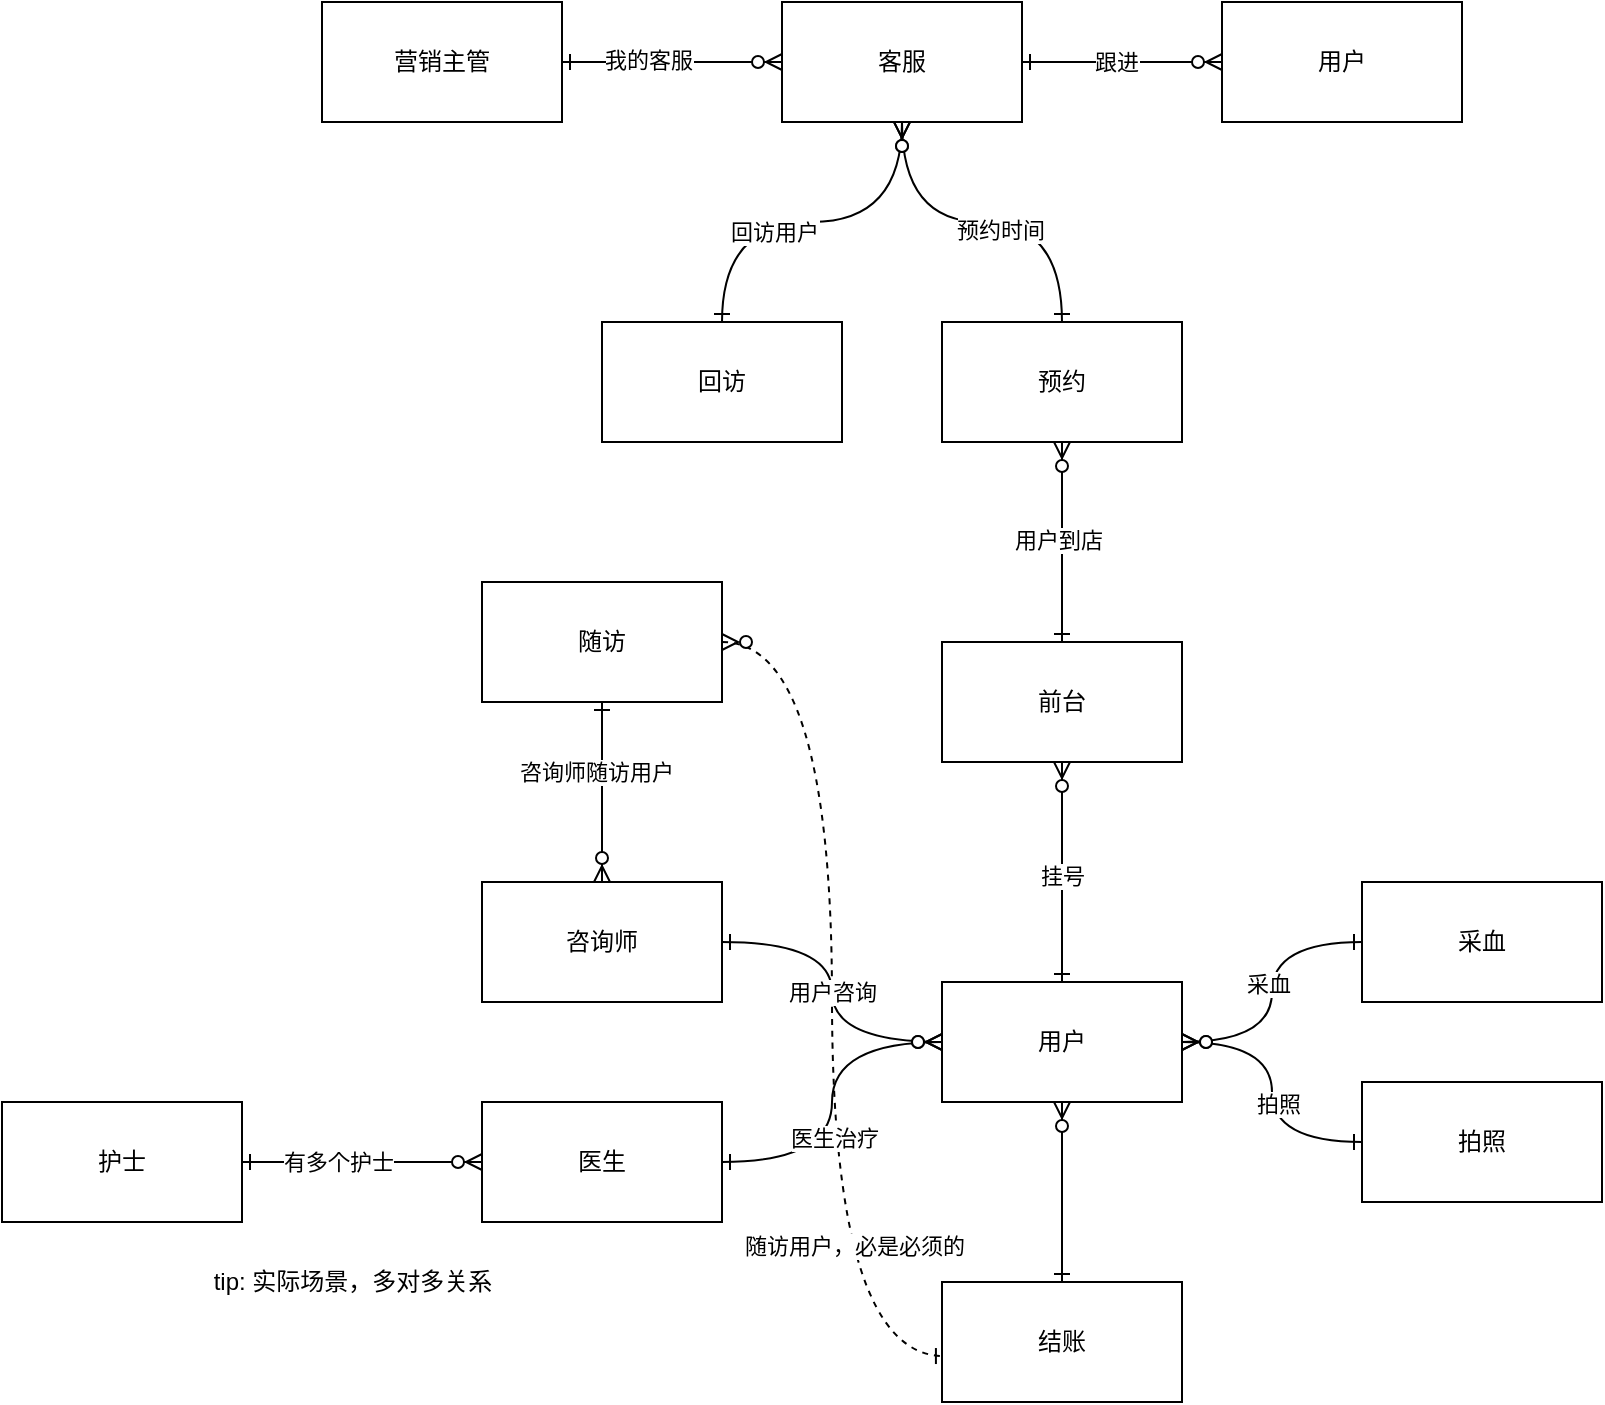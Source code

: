 <mxfile version="14.6.13" type="github">
  <diagram id="8aF56Z5qHwLwKqurhbDC" name="第 1 页">
    <mxGraphModel dx="1126" dy="714" grid="1" gridSize="10" guides="1" tooltips="1" connect="1" arrows="1" fold="1" page="1" pageScale="1" pageWidth="827" pageHeight="1169" math="0" shadow="0">
      <root>
        <mxCell id="0" />
        <mxCell id="1" parent="0" />
        <mxCell id="sEkb_Y1sP3h0UVLatof6-31" style="edgeStyle=orthogonalEdgeStyle;rounded=0;orthogonalLoop=1;jettySize=auto;html=1;entryX=1;entryY=0.5;entryDx=0;entryDy=0;startArrow=ERzeroToMany;startFill=1;endArrow=ERone;endFill=0;" edge="1" parent="1" source="sEkb_Y1sP3h0UVLatof6-1" target="sEkb_Y1sP3h0UVLatof6-2">
          <mxGeometry relative="1" as="geometry" />
        </mxCell>
        <mxCell id="sEkb_Y1sP3h0UVLatof6-32" value="跟进" style="edgeLabel;html=1;align=center;verticalAlign=middle;resizable=0;points=[];" vertex="1" connectable="0" parent="sEkb_Y1sP3h0UVLatof6-31">
          <mxGeometry x="0.06" relative="1" as="geometry">
            <mxPoint as="offset" />
          </mxGeometry>
        </mxCell>
        <mxCell id="sEkb_Y1sP3h0UVLatof6-1" value="用户" style="rounded=0;whiteSpace=wrap;html=1;" vertex="1" parent="1">
          <mxGeometry x="620" y="70" width="120" height="60" as="geometry" />
        </mxCell>
        <mxCell id="sEkb_Y1sP3h0UVLatof6-16" style="edgeStyle=orthogonalEdgeStyle;rounded=0;orthogonalLoop=1;jettySize=auto;html=1;startArrow=ERzeroToMany;startFill=1;endArrow=ERone;endFill=0;" edge="1" parent="1" source="sEkb_Y1sP3h0UVLatof6-2" target="sEkb_Y1sP3h0UVLatof6-6">
          <mxGeometry relative="1" as="geometry" />
        </mxCell>
        <mxCell id="sEkb_Y1sP3h0UVLatof6-30" value="我的客服" style="edgeLabel;html=1;align=center;verticalAlign=middle;resizable=0;points=[];" vertex="1" connectable="0" parent="sEkb_Y1sP3h0UVLatof6-16">
          <mxGeometry x="0.22" y="-1" relative="1" as="geometry">
            <mxPoint as="offset" />
          </mxGeometry>
        </mxCell>
        <mxCell id="sEkb_Y1sP3h0UVLatof6-34" style="edgeStyle=orthogonalEdgeStyle;rounded=0;orthogonalLoop=1;jettySize=auto;html=1;startArrow=ERzeroToMany;startFill=1;endArrow=ERone;endFill=0;curved=1;" edge="1" parent="1" source="sEkb_Y1sP3h0UVLatof6-2" target="sEkb_Y1sP3h0UVLatof6-33">
          <mxGeometry relative="1" as="geometry" />
        </mxCell>
        <mxCell id="sEkb_Y1sP3h0UVLatof6-38" value="预约时间" style="edgeLabel;html=1;align=center;verticalAlign=middle;resizable=0;points=[];" vertex="1" connectable="0" parent="sEkb_Y1sP3h0UVLatof6-34">
          <mxGeometry x="0.1" y="-4" relative="1" as="geometry">
            <mxPoint as="offset" />
          </mxGeometry>
        </mxCell>
        <mxCell id="sEkb_Y1sP3h0UVLatof6-36" style="edgeStyle=orthogonalEdgeStyle;curved=1;rounded=0;orthogonalLoop=1;jettySize=auto;html=1;entryX=0.5;entryY=0;entryDx=0;entryDy=0;startArrow=ERzeroToMany;startFill=1;endArrow=ERone;endFill=0;" edge="1" parent="1" source="sEkb_Y1sP3h0UVLatof6-2" target="sEkb_Y1sP3h0UVLatof6-35">
          <mxGeometry relative="1" as="geometry" />
        </mxCell>
        <mxCell id="sEkb_Y1sP3h0UVLatof6-39" value="回访用户" style="edgeLabel;html=1;align=center;verticalAlign=middle;resizable=0;points=[];" vertex="1" connectable="0" parent="sEkb_Y1sP3h0UVLatof6-36">
          <mxGeometry x="0.2" y="5" relative="1" as="geometry">
            <mxPoint as="offset" />
          </mxGeometry>
        </mxCell>
        <mxCell id="sEkb_Y1sP3h0UVLatof6-2" value="&lt;span&gt;客服&lt;/span&gt;" style="rounded=0;whiteSpace=wrap;html=1;" vertex="1" parent="1">
          <mxGeometry x="400" y="70" width="120" height="60" as="geometry" />
        </mxCell>
        <mxCell id="sEkb_Y1sP3h0UVLatof6-6" value="营销主管" style="rounded=0;whiteSpace=wrap;html=1;" vertex="1" parent="1">
          <mxGeometry x="170" y="70" width="120" height="60" as="geometry" />
        </mxCell>
        <mxCell id="sEkb_Y1sP3h0UVLatof6-41" style="edgeStyle=orthogonalEdgeStyle;curved=1;rounded=0;orthogonalLoop=1;jettySize=auto;html=1;startArrow=ERzeroToMany;startFill=1;endArrow=ERone;endFill=0;" edge="1" parent="1" source="sEkb_Y1sP3h0UVLatof6-8" target="sEkb_Y1sP3h0UVLatof6-20">
          <mxGeometry relative="1" as="geometry" />
        </mxCell>
        <mxCell id="sEkb_Y1sP3h0UVLatof6-42" value="挂号" style="edgeLabel;html=1;align=center;verticalAlign=middle;resizable=0;points=[];" vertex="1" connectable="0" parent="sEkb_Y1sP3h0UVLatof6-41">
          <mxGeometry x="0.036" y="2" relative="1" as="geometry">
            <mxPoint x="-2" as="offset" />
          </mxGeometry>
        </mxCell>
        <mxCell id="sEkb_Y1sP3h0UVLatof6-8" value="前台" style="rounded=0;whiteSpace=wrap;html=1;" vertex="1" parent="1">
          <mxGeometry x="480" y="390" width="120" height="60" as="geometry" />
        </mxCell>
        <mxCell id="sEkb_Y1sP3h0UVLatof6-64" style="edgeStyle=orthogonalEdgeStyle;curved=1;rounded=0;orthogonalLoop=1;jettySize=auto;html=1;entryX=0.008;entryY=0.617;entryDx=0;entryDy=0;entryPerimeter=0;startArrow=ERzeroToMany;startFill=1;endArrow=ERone;endFill=0;dashed=1;" edge="1" parent="1" source="sEkb_Y1sP3h0UVLatof6-9" target="sEkb_Y1sP3h0UVLatof6-27">
          <mxGeometry relative="1" as="geometry" />
        </mxCell>
        <mxCell id="sEkb_Y1sP3h0UVLatof6-65" value="随访用户，必是必须的" style="edgeLabel;html=1;align=center;verticalAlign=middle;resizable=0;points=[];" vertex="1" connectable="0" parent="sEkb_Y1sP3h0UVLatof6-64">
          <mxGeometry x="0.526" y="11" relative="1" as="geometry">
            <mxPoint as="offset" />
          </mxGeometry>
        </mxCell>
        <mxCell id="sEkb_Y1sP3h0UVLatof6-9" value="随访" style="rounded=0;whiteSpace=wrap;html=1;" vertex="1" parent="1">
          <mxGeometry x="250" y="360" width="120" height="60" as="geometry" />
        </mxCell>
        <mxCell id="sEkb_Y1sP3h0UVLatof6-49" style="edgeStyle=orthogonalEdgeStyle;curved=1;rounded=0;orthogonalLoop=1;jettySize=auto;html=1;startArrow=ERzeroToMany;startFill=1;endArrow=ERone;endFill=0;" edge="1" parent="1" source="sEkb_Y1sP3h0UVLatof6-10" target="sEkb_Y1sP3h0UVLatof6-25">
          <mxGeometry relative="1" as="geometry" />
        </mxCell>
        <mxCell id="sEkb_Y1sP3h0UVLatof6-50" value="有多个护士" style="edgeLabel;html=1;align=center;verticalAlign=middle;resizable=0;points=[];" vertex="1" connectable="0" parent="sEkb_Y1sP3h0UVLatof6-49">
          <mxGeometry x="0.2" relative="1" as="geometry">
            <mxPoint as="offset" />
          </mxGeometry>
        </mxCell>
        <mxCell id="sEkb_Y1sP3h0UVLatof6-10" value="医生" style="rounded=0;whiteSpace=wrap;html=1;" vertex="1" parent="1">
          <mxGeometry x="250" y="620" width="120" height="60" as="geometry" />
        </mxCell>
        <mxCell id="sEkb_Y1sP3h0UVLatof6-43" value="用户咨询" style="edgeStyle=orthogonalEdgeStyle;curved=1;rounded=0;orthogonalLoop=1;jettySize=auto;html=1;entryX=1;entryY=0.5;entryDx=0;entryDy=0;startArrow=ERzeroToMany;startFill=1;endArrow=ERone;endFill=0;" edge="1" parent="1" source="sEkb_Y1sP3h0UVLatof6-20" target="sEkb_Y1sP3h0UVLatof6-28">
          <mxGeometry relative="1" as="geometry" />
        </mxCell>
        <mxCell id="sEkb_Y1sP3h0UVLatof6-44" style="edgeStyle=orthogonalEdgeStyle;curved=1;rounded=0;orthogonalLoop=1;jettySize=auto;html=1;entryX=1;entryY=0.5;entryDx=0;entryDy=0;startArrow=ERzeroToMany;startFill=1;endArrow=ERone;endFill=0;" edge="1" parent="1" source="sEkb_Y1sP3h0UVLatof6-20" target="sEkb_Y1sP3h0UVLatof6-10">
          <mxGeometry relative="1" as="geometry" />
        </mxCell>
        <mxCell id="sEkb_Y1sP3h0UVLatof6-45" value="医生治疗" style="edgeLabel;html=1;align=center;verticalAlign=middle;resizable=0;points=[];" vertex="1" connectable="0" parent="sEkb_Y1sP3h0UVLatof6-44">
          <mxGeometry x="0.207" y="1" relative="1" as="geometry">
            <mxPoint as="offset" />
          </mxGeometry>
        </mxCell>
        <mxCell id="sEkb_Y1sP3h0UVLatof6-56" style="edgeStyle=orthogonalEdgeStyle;curved=1;rounded=0;orthogonalLoop=1;jettySize=auto;html=1;startArrow=ERzeroToMany;startFill=1;endArrow=ERone;endFill=0;" edge="1" parent="1" source="sEkb_Y1sP3h0UVLatof6-20" target="sEkb_Y1sP3h0UVLatof6-52">
          <mxGeometry relative="1" as="geometry" />
        </mxCell>
        <mxCell id="sEkb_Y1sP3h0UVLatof6-58" value="采血" style="edgeLabel;html=1;align=center;verticalAlign=middle;resizable=0;points=[];" vertex="1" connectable="0" parent="sEkb_Y1sP3h0UVLatof6-56">
          <mxGeometry x="0.057" y="2" relative="1" as="geometry">
            <mxPoint as="offset" />
          </mxGeometry>
        </mxCell>
        <mxCell id="sEkb_Y1sP3h0UVLatof6-57" style="edgeStyle=orthogonalEdgeStyle;curved=1;rounded=0;orthogonalLoop=1;jettySize=auto;html=1;startArrow=ERzeroToMany;startFill=1;endArrow=ERone;endFill=0;" edge="1" parent="1" source="sEkb_Y1sP3h0UVLatof6-20" target="sEkb_Y1sP3h0UVLatof6-53">
          <mxGeometry relative="1" as="geometry" />
        </mxCell>
        <mxCell id="sEkb_Y1sP3h0UVLatof6-59" value="拍照" style="edgeLabel;html=1;align=center;verticalAlign=middle;resizable=0;points=[];" vertex="1" connectable="0" parent="sEkb_Y1sP3h0UVLatof6-57">
          <mxGeometry x="0.086" y="3" relative="1" as="geometry">
            <mxPoint as="offset" />
          </mxGeometry>
        </mxCell>
        <mxCell id="sEkb_Y1sP3h0UVLatof6-61" style="edgeStyle=orthogonalEdgeStyle;curved=1;rounded=0;orthogonalLoop=1;jettySize=auto;html=1;startArrow=ERzeroToMany;startFill=1;endArrow=ERone;endFill=0;" edge="1" parent="1" source="sEkb_Y1sP3h0UVLatof6-20" target="sEkb_Y1sP3h0UVLatof6-27">
          <mxGeometry relative="1" as="geometry" />
        </mxCell>
        <mxCell id="sEkb_Y1sP3h0UVLatof6-20" value="用户" style="rounded=0;whiteSpace=wrap;html=1;" vertex="1" parent="1">
          <mxGeometry x="480" y="560" width="120" height="60" as="geometry" />
        </mxCell>
        <mxCell id="sEkb_Y1sP3h0UVLatof6-25" value="护士" style="rounded=0;whiteSpace=wrap;html=1;" vertex="1" parent="1">
          <mxGeometry x="10" y="620" width="120" height="60" as="geometry" />
        </mxCell>
        <mxCell id="sEkb_Y1sP3h0UVLatof6-27" value="结账" style="rounded=0;whiteSpace=wrap;html=1;" vertex="1" parent="1">
          <mxGeometry x="480" y="710" width="120" height="60" as="geometry" />
        </mxCell>
        <mxCell id="sEkb_Y1sP3h0UVLatof6-62" style="edgeStyle=orthogonalEdgeStyle;curved=1;rounded=0;orthogonalLoop=1;jettySize=auto;html=1;startArrow=ERzeroToMany;startFill=1;endArrow=ERone;endFill=0;" edge="1" parent="1" source="sEkb_Y1sP3h0UVLatof6-28" target="sEkb_Y1sP3h0UVLatof6-9">
          <mxGeometry relative="1" as="geometry" />
        </mxCell>
        <mxCell id="sEkb_Y1sP3h0UVLatof6-63" value="咨询师随访用户" style="edgeLabel;html=1;align=center;verticalAlign=middle;resizable=0;points=[];" vertex="1" connectable="0" parent="sEkb_Y1sP3h0UVLatof6-62">
          <mxGeometry x="0.222" y="3" relative="1" as="geometry">
            <mxPoint as="offset" />
          </mxGeometry>
        </mxCell>
        <mxCell id="sEkb_Y1sP3h0UVLatof6-28" value="咨询师" style="rounded=0;whiteSpace=wrap;html=1;" vertex="1" parent="1">
          <mxGeometry x="250" y="510" width="120" height="60" as="geometry" />
        </mxCell>
        <mxCell id="sEkb_Y1sP3h0UVLatof6-37" style="edgeStyle=orthogonalEdgeStyle;curved=1;rounded=0;orthogonalLoop=1;jettySize=auto;html=1;startArrow=ERzeroToMany;startFill=1;endArrow=ERone;endFill=0;" edge="1" parent="1" source="sEkb_Y1sP3h0UVLatof6-33" target="sEkb_Y1sP3h0UVLatof6-8">
          <mxGeometry relative="1" as="geometry" />
        </mxCell>
        <mxCell id="sEkb_Y1sP3h0UVLatof6-40" value="用户到店" style="edgeLabel;html=1;align=center;verticalAlign=middle;resizable=0;points=[];" vertex="1" connectable="0" parent="sEkb_Y1sP3h0UVLatof6-37">
          <mxGeometry x="-0.02" y="-2" relative="1" as="geometry">
            <mxPoint as="offset" />
          </mxGeometry>
        </mxCell>
        <mxCell id="sEkb_Y1sP3h0UVLatof6-33" value="预约" style="rounded=0;whiteSpace=wrap;html=1;" vertex="1" parent="1">
          <mxGeometry x="480" y="230" width="120" height="60" as="geometry" />
        </mxCell>
        <mxCell id="sEkb_Y1sP3h0UVLatof6-35" value="回访" style="rounded=0;whiteSpace=wrap;html=1;" vertex="1" parent="1">
          <mxGeometry x="310" y="230" width="120" height="60" as="geometry" />
        </mxCell>
        <mxCell id="sEkb_Y1sP3h0UVLatof6-51" value="tip: 实际场景，多对多关系" style="text;html=1;align=center;verticalAlign=middle;resizable=0;points=[];autosize=1;strokeColor=none;" vertex="1" parent="1">
          <mxGeometry x="110" y="700" width="150" height="20" as="geometry" />
        </mxCell>
        <mxCell id="sEkb_Y1sP3h0UVLatof6-52" value="采血" style="rounded=0;whiteSpace=wrap;html=1;" vertex="1" parent="1">
          <mxGeometry x="690" y="510" width="120" height="60" as="geometry" />
        </mxCell>
        <mxCell id="sEkb_Y1sP3h0UVLatof6-53" value="拍照" style="rounded=0;whiteSpace=wrap;html=1;" vertex="1" parent="1">
          <mxGeometry x="690" y="610" width="120" height="60" as="geometry" />
        </mxCell>
      </root>
    </mxGraphModel>
  </diagram>
</mxfile>
